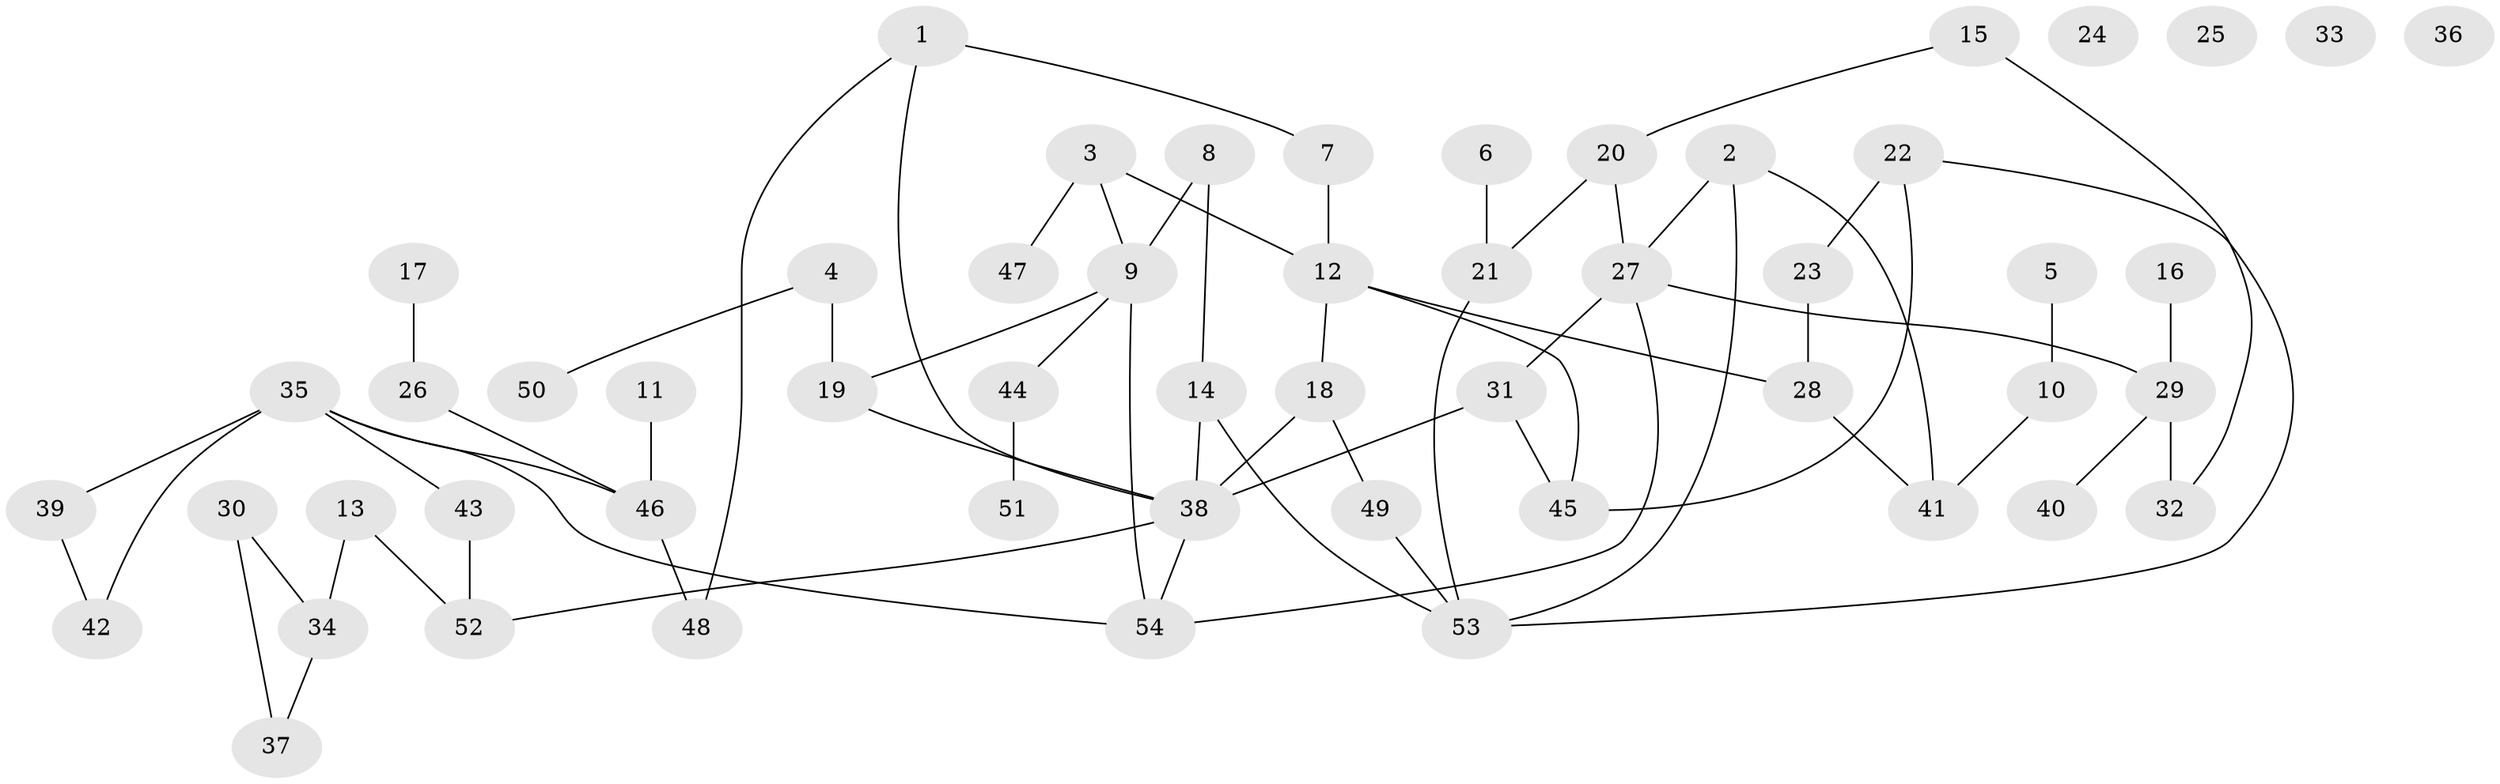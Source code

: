 // coarse degree distribution, {3: 0.35135135135135137, 2: 0.1891891891891892, 1: 0.1891891891891892, 5: 0.08108108108108109, 8: 0.02702702702702703, 0: 0.10810810810810811, 6: 0.02702702702702703, 7: 0.02702702702702703}
// Generated by graph-tools (version 1.1) at 2025/16/03/04/25 18:16:26]
// undirected, 54 vertices, 66 edges
graph export_dot {
graph [start="1"]
  node [color=gray90,style=filled];
  1;
  2;
  3;
  4;
  5;
  6;
  7;
  8;
  9;
  10;
  11;
  12;
  13;
  14;
  15;
  16;
  17;
  18;
  19;
  20;
  21;
  22;
  23;
  24;
  25;
  26;
  27;
  28;
  29;
  30;
  31;
  32;
  33;
  34;
  35;
  36;
  37;
  38;
  39;
  40;
  41;
  42;
  43;
  44;
  45;
  46;
  47;
  48;
  49;
  50;
  51;
  52;
  53;
  54;
  1 -- 7;
  1 -- 38;
  1 -- 48;
  2 -- 27;
  2 -- 41;
  2 -- 53;
  3 -- 9;
  3 -- 12;
  3 -- 47;
  4 -- 19;
  4 -- 50;
  5 -- 10;
  6 -- 21;
  7 -- 12;
  8 -- 9;
  8 -- 14;
  9 -- 19;
  9 -- 44;
  9 -- 54;
  10 -- 41;
  11 -- 46;
  12 -- 18;
  12 -- 28;
  12 -- 45;
  13 -- 34;
  13 -- 52;
  14 -- 38;
  14 -- 53;
  15 -- 20;
  15 -- 32;
  16 -- 29;
  17 -- 26;
  18 -- 38;
  18 -- 49;
  19 -- 38;
  20 -- 21;
  20 -- 27;
  21 -- 53;
  22 -- 23;
  22 -- 45;
  22 -- 53;
  23 -- 28;
  26 -- 46;
  27 -- 29;
  27 -- 31;
  27 -- 54;
  28 -- 41;
  29 -- 32;
  29 -- 40;
  30 -- 34;
  30 -- 37;
  31 -- 38;
  31 -- 45;
  34 -- 37;
  35 -- 39;
  35 -- 42;
  35 -- 43;
  35 -- 46;
  35 -- 54;
  38 -- 52;
  38 -- 54;
  39 -- 42;
  43 -- 52;
  44 -- 51;
  46 -- 48;
  49 -- 53;
}
